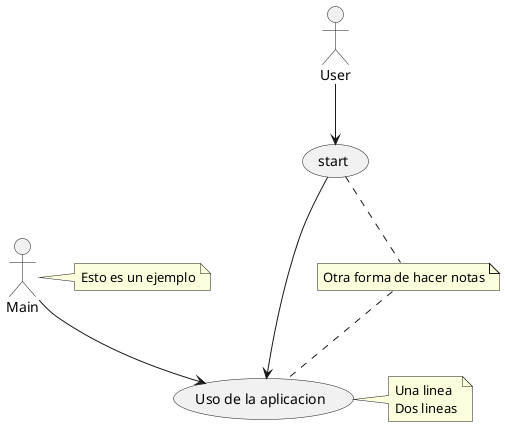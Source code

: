 @startuml diagrama14

:Main: as Admin
(Uso de la aplicacion) as (Use)
User --> (start)
(start) --> (Use)
Admin --> (Use)
note right of Admin : Esto es un ejemplo
note right of (Use)
Una linea
Dos lineas
end note

note "Otra forma de hacer notas" as Nota
(start) .. Nota
Nota .. (Use)

@enduml